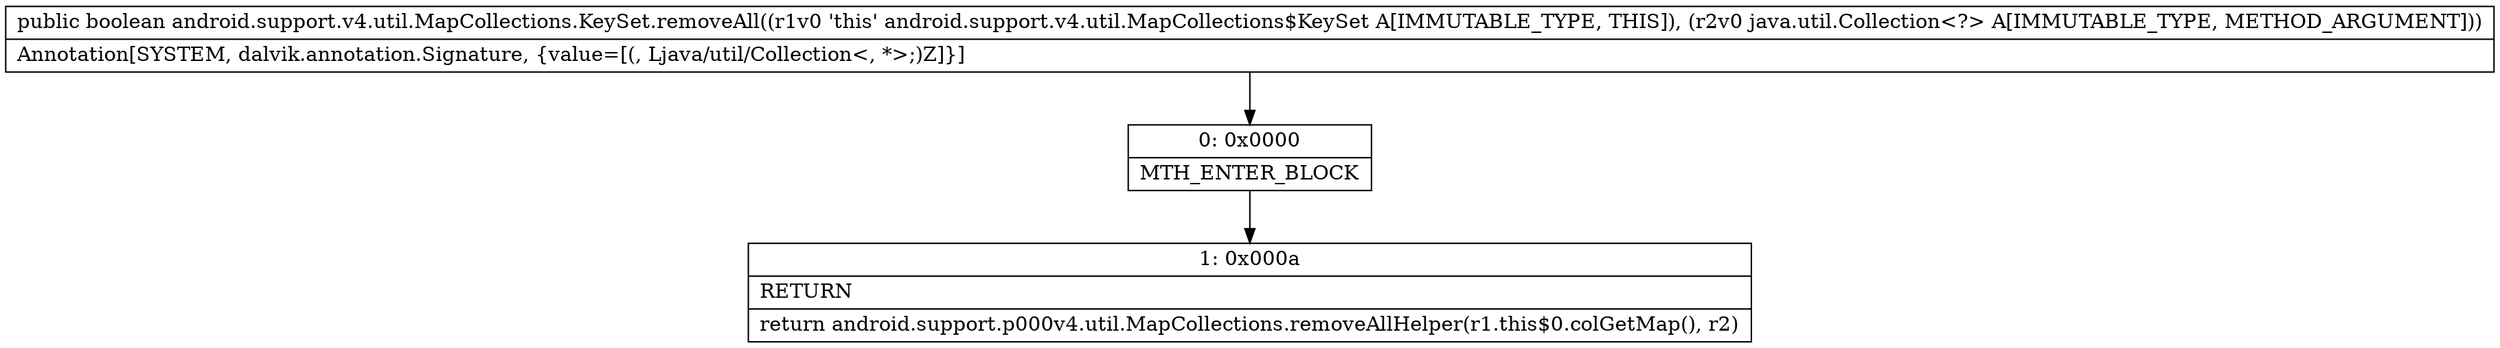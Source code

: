 digraph "CFG forandroid.support.v4.util.MapCollections.KeySet.removeAll(Ljava\/util\/Collection;)Z" {
Node_0 [shape=record,label="{0\:\ 0x0000|MTH_ENTER_BLOCK\l}"];
Node_1 [shape=record,label="{1\:\ 0x000a|RETURN\l|return android.support.p000v4.util.MapCollections.removeAllHelper(r1.this$0.colGetMap(), r2)\l}"];
MethodNode[shape=record,label="{public boolean android.support.v4.util.MapCollections.KeySet.removeAll((r1v0 'this' android.support.v4.util.MapCollections$KeySet A[IMMUTABLE_TYPE, THIS]), (r2v0 java.util.Collection\<?\> A[IMMUTABLE_TYPE, METHOD_ARGUMENT]))  | Annotation[SYSTEM, dalvik.annotation.Signature, \{value=[(, Ljava\/util\/Collection\<, *\>;)Z]\}]\l}"];
MethodNode -> Node_0;
Node_0 -> Node_1;
}

